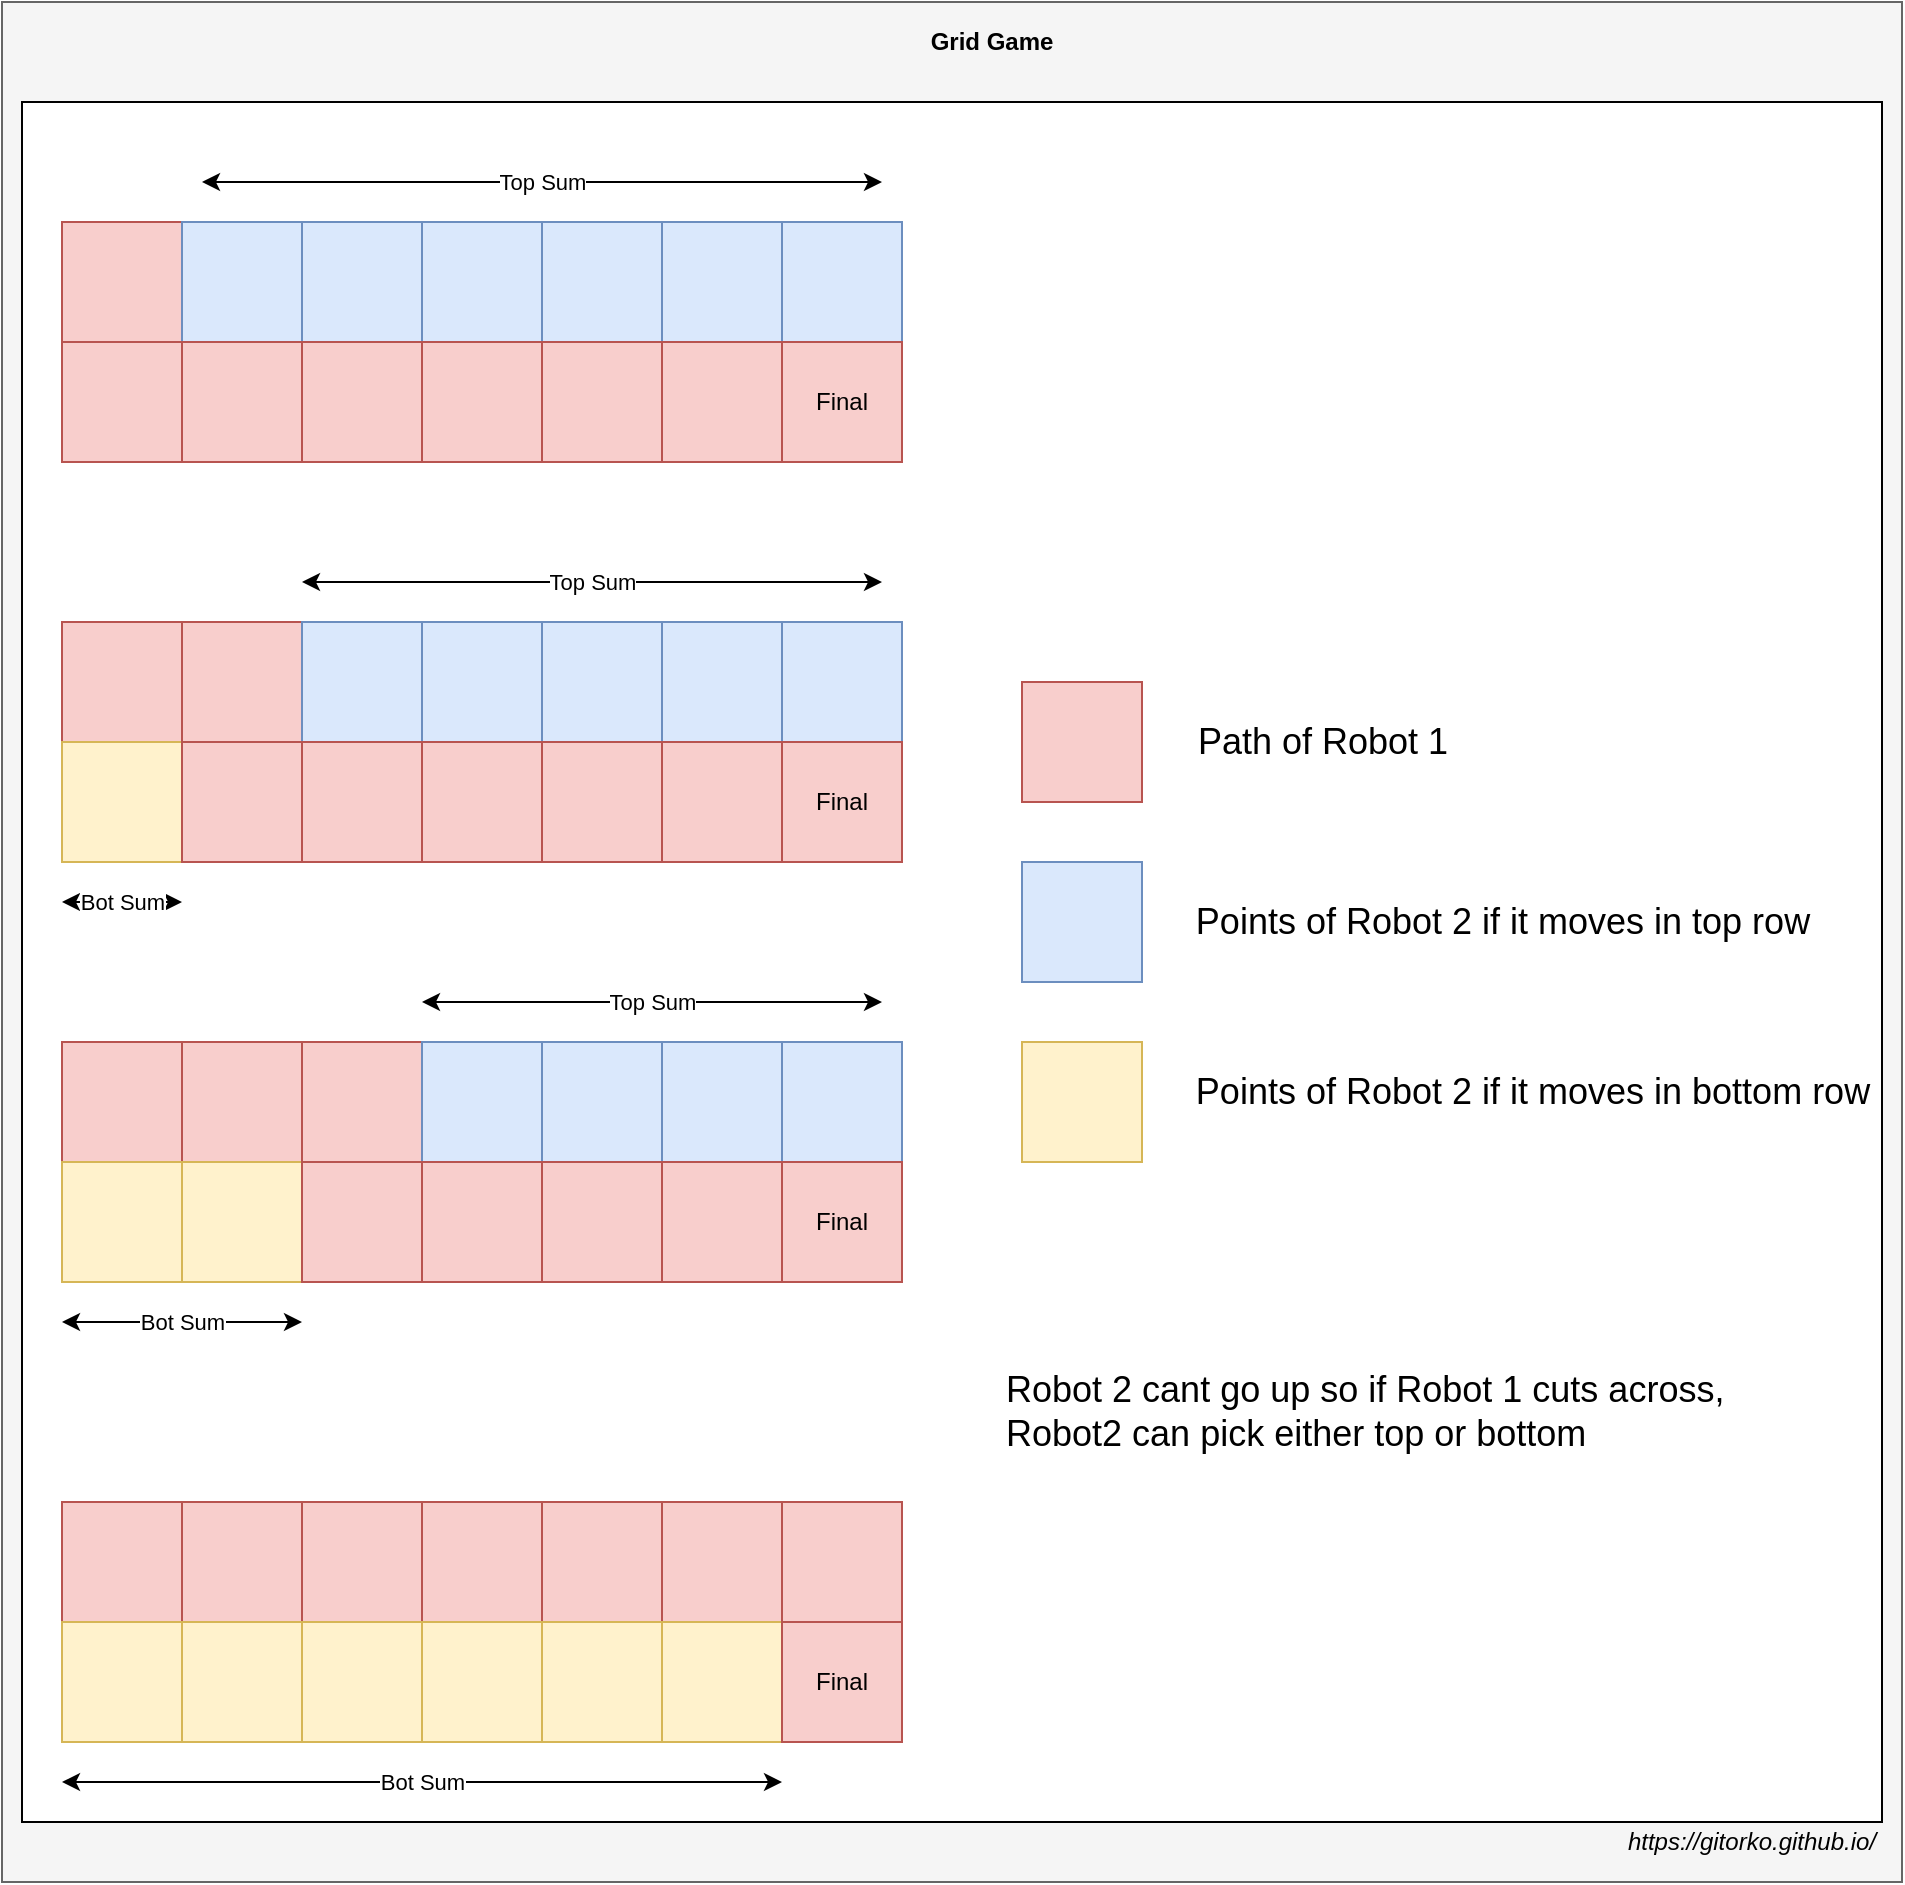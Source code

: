 <mxfile version="12.6.5" type="device"><diagram id="j_KV1y3hieTL8KdBDbeE" name="Page-1"><mxGraphModel dx="1106" dy="852" grid="1" gridSize="10" guides="1" tooltips="1" connect="1" arrows="1" fold="1" page="1" pageScale="1" pageWidth="500" pageHeight="1200" math="0" shadow="0"><root><mxCell id="0"/><mxCell id="1" parent="0"/><mxCell id="LxolhTlgjx2x-HtOCMZL-71" value="" style="rounded=0;whiteSpace=wrap;html=1;fontSize=18;fillColor=#f5f5f5;strokeColor=#666666;fontColor=#333333;" parent="1" vertex="1"><mxGeometry x="10" y="60" width="950" height="940" as="geometry"/></mxCell><mxCell id="LxolhTlgjx2x-HtOCMZL-70" value="" style="rounded=0;whiteSpace=wrap;html=1;fontSize=18;" parent="1" vertex="1"><mxGeometry x="20" y="110" width="930" height="860" as="geometry"/></mxCell><mxCell id="LxolhTlgjx2x-HtOCMZL-1" value="" style="rounded=0;whiteSpace=wrap;html=1;fillColor=#f8cecc;strokeColor=#b85450;" parent="1" vertex="1"><mxGeometry x="40" y="170" width="60" height="60" as="geometry"/></mxCell><mxCell id="LxolhTlgjx2x-HtOCMZL-2" value="" style="rounded=0;whiteSpace=wrap;html=1;fillColor=#dae8fc;strokeColor=#6c8ebf;" parent="1" vertex="1"><mxGeometry x="100" y="170" width="60" height="60" as="geometry"/></mxCell><mxCell id="LxolhTlgjx2x-HtOCMZL-3" value="" style="rounded=0;whiteSpace=wrap;html=1;fillColor=#dae8fc;strokeColor=#6c8ebf;" parent="1" vertex="1"><mxGeometry x="160" y="170" width="60" height="60" as="geometry"/></mxCell><mxCell id="LxolhTlgjx2x-HtOCMZL-4" value="" style="rounded=0;whiteSpace=wrap;html=1;fillColor=#dae8fc;strokeColor=#6c8ebf;" parent="1" vertex="1"><mxGeometry x="220" y="170" width="60" height="60" as="geometry"/></mxCell><mxCell id="LxolhTlgjx2x-HtOCMZL-5" value="" style="rounded=0;whiteSpace=wrap;html=1;fillColor=#dae8fc;strokeColor=#6c8ebf;" parent="1" vertex="1"><mxGeometry x="280" y="170" width="60" height="60" as="geometry"/></mxCell><mxCell id="LxolhTlgjx2x-HtOCMZL-6" value="" style="rounded=0;whiteSpace=wrap;html=1;fillColor=#dae8fc;strokeColor=#6c8ebf;" parent="1" vertex="1"><mxGeometry x="340" y="170" width="60" height="60" as="geometry"/></mxCell><mxCell id="LxolhTlgjx2x-HtOCMZL-7" value="" style="rounded=0;whiteSpace=wrap;html=1;fillColor=#dae8fc;strokeColor=#6c8ebf;" parent="1" vertex="1"><mxGeometry x="400" y="170" width="60" height="60" as="geometry"/></mxCell><mxCell id="LxolhTlgjx2x-HtOCMZL-8" value="" style="rounded=0;whiteSpace=wrap;html=1;fillColor=#f8cecc;strokeColor=#b85450;" parent="1" vertex="1"><mxGeometry x="40" y="230" width="60" height="60" as="geometry"/></mxCell><mxCell id="LxolhTlgjx2x-HtOCMZL-9" value="" style="rounded=0;whiteSpace=wrap;html=1;fillColor=#f8cecc;strokeColor=#b85450;" parent="1" vertex="1"><mxGeometry x="100" y="230" width="60" height="60" as="geometry"/></mxCell><mxCell id="LxolhTlgjx2x-HtOCMZL-10" value="" style="rounded=0;whiteSpace=wrap;html=1;fillColor=#f8cecc;strokeColor=#b85450;" parent="1" vertex="1"><mxGeometry x="160" y="230" width="60" height="60" as="geometry"/></mxCell><mxCell id="LxolhTlgjx2x-HtOCMZL-11" value="" style="rounded=0;whiteSpace=wrap;html=1;fillColor=#f8cecc;strokeColor=#b85450;" parent="1" vertex="1"><mxGeometry x="220" y="230" width="60" height="60" as="geometry"/></mxCell><mxCell id="LxolhTlgjx2x-HtOCMZL-12" value="" style="rounded=0;whiteSpace=wrap;html=1;fillColor=#f8cecc;strokeColor=#b85450;" parent="1" vertex="1"><mxGeometry x="280" y="230" width="60" height="60" as="geometry"/></mxCell><mxCell id="LxolhTlgjx2x-HtOCMZL-13" value="" style="rounded=0;whiteSpace=wrap;html=1;fillColor=#f8cecc;strokeColor=#b85450;" parent="1" vertex="1"><mxGeometry x="340" y="230" width="60" height="60" as="geometry"/></mxCell><mxCell id="LxolhTlgjx2x-HtOCMZL-14" value="Final" style="rounded=0;whiteSpace=wrap;html=1;fillColor=#f8cecc;strokeColor=#b85450;" parent="1" vertex="1"><mxGeometry x="400" y="230" width="60" height="60" as="geometry"/></mxCell><mxCell id="LxolhTlgjx2x-HtOCMZL-15" value="Top Sum" style="endArrow=classic;startArrow=classic;html=1;" parent="1" edge="1"><mxGeometry width="50" height="50" relative="1" as="geometry"><mxPoint x="110" y="150" as="sourcePoint"/><mxPoint x="450" y="150" as="targetPoint"/></mxGeometry></mxCell><mxCell id="LxolhTlgjx2x-HtOCMZL-16" value="" style="rounded=0;whiteSpace=wrap;html=1;fillColor=#f8cecc;strokeColor=#b85450;" parent="1" vertex="1"><mxGeometry x="40" y="370" width="60" height="60" as="geometry"/></mxCell><mxCell id="LxolhTlgjx2x-HtOCMZL-17" value="" style="rounded=0;whiteSpace=wrap;html=1;fillColor=#f8cecc;strokeColor=#b85450;" parent="1" vertex="1"><mxGeometry x="100" y="370" width="60" height="60" as="geometry"/></mxCell><mxCell id="LxolhTlgjx2x-HtOCMZL-18" value="" style="rounded=0;whiteSpace=wrap;html=1;fillColor=#dae8fc;strokeColor=#6c8ebf;" parent="1" vertex="1"><mxGeometry x="160" y="370" width="60" height="60" as="geometry"/></mxCell><mxCell id="LxolhTlgjx2x-HtOCMZL-19" value="" style="rounded=0;whiteSpace=wrap;html=1;fillColor=#dae8fc;strokeColor=#6c8ebf;" parent="1" vertex="1"><mxGeometry x="220" y="370" width="60" height="60" as="geometry"/></mxCell><mxCell id="LxolhTlgjx2x-HtOCMZL-20" value="" style="rounded=0;whiteSpace=wrap;html=1;fillColor=#dae8fc;strokeColor=#6c8ebf;" parent="1" vertex="1"><mxGeometry x="280" y="370" width="60" height="60" as="geometry"/></mxCell><mxCell id="LxolhTlgjx2x-HtOCMZL-21" value="" style="rounded=0;whiteSpace=wrap;html=1;fillColor=#dae8fc;strokeColor=#6c8ebf;" parent="1" vertex="1"><mxGeometry x="340" y="370" width="60" height="60" as="geometry"/></mxCell><mxCell id="LxolhTlgjx2x-HtOCMZL-22" value="" style="rounded=0;whiteSpace=wrap;html=1;fillColor=#dae8fc;strokeColor=#6c8ebf;" parent="1" vertex="1"><mxGeometry x="400" y="370" width="60" height="60" as="geometry"/></mxCell><mxCell id="LxolhTlgjx2x-HtOCMZL-23" value="" style="rounded=0;whiteSpace=wrap;html=1;fillColor=#fff2cc;strokeColor=#d6b656;" parent="1" vertex="1"><mxGeometry x="40" y="430" width="60" height="60" as="geometry"/></mxCell><mxCell id="LxolhTlgjx2x-HtOCMZL-24" value="" style="rounded=0;whiteSpace=wrap;html=1;fillColor=#f8cecc;strokeColor=#b85450;" parent="1" vertex="1"><mxGeometry x="100" y="430" width="60" height="60" as="geometry"/></mxCell><mxCell id="LxolhTlgjx2x-HtOCMZL-25" value="" style="rounded=0;whiteSpace=wrap;html=1;fillColor=#f8cecc;strokeColor=#b85450;" parent="1" vertex="1"><mxGeometry x="160" y="430" width="60" height="60" as="geometry"/></mxCell><mxCell id="LxolhTlgjx2x-HtOCMZL-26" value="" style="rounded=0;whiteSpace=wrap;html=1;fillColor=#f8cecc;strokeColor=#b85450;" parent="1" vertex="1"><mxGeometry x="220" y="430" width="60" height="60" as="geometry"/></mxCell><mxCell id="LxolhTlgjx2x-HtOCMZL-27" value="" style="rounded=0;whiteSpace=wrap;html=1;fillColor=#f8cecc;strokeColor=#b85450;" parent="1" vertex="1"><mxGeometry x="280" y="430" width="60" height="60" as="geometry"/></mxCell><mxCell id="LxolhTlgjx2x-HtOCMZL-28" value="" style="rounded=0;whiteSpace=wrap;html=1;fillColor=#f8cecc;strokeColor=#b85450;" parent="1" vertex="1"><mxGeometry x="340" y="430" width="60" height="60" as="geometry"/></mxCell><mxCell id="LxolhTlgjx2x-HtOCMZL-29" value="Final" style="rounded=0;whiteSpace=wrap;html=1;fillColor=#f8cecc;strokeColor=#b85450;" parent="1" vertex="1"><mxGeometry x="400" y="430" width="60" height="60" as="geometry"/></mxCell><mxCell id="LxolhTlgjx2x-HtOCMZL-30" value="Top Sum" style="endArrow=classic;startArrow=classic;html=1;" parent="1" edge="1"><mxGeometry width="50" height="50" relative="1" as="geometry"><mxPoint x="160" y="350" as="sourcePoint"/><mxPoint x="450" y="350" as="targetPoint"/></mxGeometry></mxCell><mxCell id="LxolhTlgjx2x-HtOCMZL-31" value="Bot Sum" style="endArrow=classic;startArrow=classic;html=1;" parent="1" edge="1"><mxGeometry width="50" height="50" relative="1" as="geometry"><mxPoint x="40" y="510" as="sourcePoint"/><mxPoint x="100" y="510" as="targetPoint"/></mxGeometry></mxCell><mxCell id="LxolhTlgjx2x-HtOCMZL-32" value="" style="rounded=0;whiteSpace=wrap;html=1;fillColor=#f8cecc;strokeColor=#b85450;" parent="1" vertex="1"><mxGeometry x="40" y="580" width="60" height="60" as="geometry"/></mxCell><mxCell id="LxolhTlgjx2x-HtOCMZL-33" value="" style="rounded=0;whiteSpace=wrap;html=1;fillColor=#f8cecc;strokeColor=#b85450;" parent="1" vertex="1"><mxGeometry x="100" y="580" width="60" height="60" as="geometry"/></mxCell><mxCell id="LxolhTlgjx2x-HtOCMZL-34" value="" style="rounded=0;whiteSpace=wrap;html=1;fillColor=#f8cecc;strokeColor=#b85450;" parent="1" vertex="1"><mxGeometry x="160" y="580" width="60" height="60" as="geometry"/></mxCell><mxCell id="LxolhTlgjx2x-HtOCMZL-35" value="" style="rounded=0;whiteSpace=wrap;html=1;fillColor=#dae8fc;strokeColor=#6c8ebf;" parent="1" vertex="1"><mxGeometry x="220" y="580" width="60" height="60" as="geometry"/></mxCell><mxCell id="LxolhTlgjx2x-HtOCMZL-36" value="" style="rounded=0;whiteSpace=wrap;html=1;fillColor=#dae8fc;strokeColor=#6c8ebf;" parent="1" vertex="1"><mxGeometry x="280" y="580" width="60" height="60" as="geometry"/></mxCell><mxCell id="LxolhTlgjx2x-HtOCMZL-37" value="" style="rounded=0;whiteSpace=wrap;html=1;fillColor=#dae8fc;strokeColor=#6c8ebf;" parent="1" vertex="1"><mxGeometry x="340" y="580" width="60" height="60" as="geometry"/></mxCell><mxCell id="LxolhTlgjx2x-HtOCMZL-38" value="" style="rounded=0;whiteSpace=wrap;html=1;fillColor=#dae8fc;strokeColor=#6c8ebf;" parent="1" vertex="1"><mxGeometry x="400" y="580" width="60" height="60" as="geometry"/></mxCell><mxCell id="LxolhTlgjx2x-HtOCMZL-39" value="" style="rounded=0;whiteSpace=wrap;html=1;fillColor=#fff2cc;strokeColor=#d6b656;" parent="1" vertex="1"><mxGeometry x="40" y="640" width="60" height="60" as="geometry"/></mxCell><mxCell id="LxolhTlgjx2x-HtOCMZL-40" value="" style="rounded=0;whiteSpace=wrap;html=1;fillColor=#fff2cc;strokeColor=#d6b656;" parent="1" vertex="1"><mxGeometry x="100" y="640" width="60" height="60" as="geometry"/></mxCell><mxCell id="LxolhTlgjx2x-HtOCMZL-41" value="" style="rounded=0;whiteSpace=wrap;html=1;fillColor=#f8cecc;strokeColor=#b85450;" parent="1" vertex="1"><mxGeometry x="160" y="640" width="60" height="60" as="geometry"/></mxCell><mxCell id="LxolhTlgjx2x-HtOCMZL-42" value="" style="rounded=0;whiteSpace=wrap;html=1;fillColor=#f8cecc;strokeColor=#b85450;" parent="1" vertex="1"><mxGeometry x="220" y="640" width="60" height="60" as="geometry"/></mxCell><mxCell id="LxolhTlgjx2x-HtOCMZL-43" value="" style="rounded=0;whiteSpace=wrap;html=1;fillColor=#f8cecc;strokeColor=#b85450;" parent="1" vertex="1"><mxGeometry x="280" y="640" width="60" height="60" as="geometry"/></mxCell><mxCell id="LxolhTlgjx2x-HtOCMZL-44" value="" style="rounded=0;whiteSpace=wrap;html=1;fillColor=#f8cecc;strokeColor=#b85450;" parent="1" vertex="1"><mxGeometry x="340" y="640" width="60" height="60" as="geometry"/></mxCell><mxCell id="LxolhTlgjx2x-HtOCMZL-45" value="Final" style="rounded=0;whiteSpace=wrap;html=1;fillColor=#f8cecc;strokeColor=#b85450;" parent="1" vertex="1"><mxGeometry x="400" y="640" width="60" height="60" as="geometry"/></mxCell><mxCell id="LxolhTlgjx2x-HtOCMZL-46" value="Top Sum" style="endArrow=classic;startArrow=classic;html=1;" parent="1" edge="1"><mxGeometry width="50" height="50" relative="1" as="geometry"><mxPoint x="220" y="560" as="sourcePoint"/><mxPoint x="450" y="560" as="targetPoint"/></mxGeometry></mxCell><mxCell id="LxolhTlgjx2x-HtOCMZL-47" value="Bot Sum" style="endArrow=classic;startArrow=classic;html=1;" parent="1" edge="1"><mxGeometry width="50" height="50" relative="1" as="geometry"><mxPoint x="40" y="720" as="sourcePoint"/><mxPoint x="160" y="720" as="targetPoint"/></mxGeometry></mxCell><mxCell id="LxolhTlgjx2x-HtOCMZL-48" value="" style="rounded=0;whiteSpace=wrap;html=1;fillColor=#f8cecc;strokeColor=#b85450;" parent="1" vertex="1"><mxGeometry x="40" y="810" width="60" height="60" as="geometry"/></mxCell><mxCell id="LxolhTlgjx2x-HtOCMZL-49" value="" style="rounded=0;whiteSpace=wrap;html=1;fillColor=#f8cecc;strokeColor=#b85450;" parent="1" vertex="1"><mxGeometry x="100" y="810" width="60" height="60" as="geometry"/></mxCell><mxCell id="LxolhTlgjx2x-HtOCMZL-50" value="" style="rounded=0;whiteSpace=wrap;html=1;fillColor=#f8cecc;strokeColor=#b85450;" parent="1" vertex="1"><mxGeometry x="160" y="810" width="60" height="60" as="geometry"/></mxCell><mxCell id="LxolhTlgjx2x-HtOCMZL-51" value="" style="rounded=0;whiteSpace=wrap;html=1;fillColor=#f8cecc;strokeColor=#b85450;" parent="1" vertex="1"><mxGeometry x="220" y="810" width="60" height="60" as="geometry"/></mxCell><mxCell id="LxolhTlgjx2x-HtOCMZL-52" value="" style="rounded=0;whiteSpace=wrap;html=1;fillColor=#f8cecc;strokeColor=#b85450;" parent="1" vertex="1"><mxGeometry x="280" y="810" width="60" height="60" as="geometry"/></mxCell><mxCell id="LxolhTlgjx2x-HtOCMZL-53" value="" style="rounded=0;whiteSpace=wrap;html=1;fillColor=#f8cecc;strokeColor=#b85450;" parent="1" vertex="1"><mxGeometry x="340" y="810" width="60" height="60" as="geometry"/></mxCell><mxCell id="LxolhTlgjx2x-HtOCMZL-54" value="" style="rounded=0;whiteSpace=wrap;html=1;fillColor=#f8cecc;strokeColor=#b85450;" parent="1" vertex="1"><mxGeometry x="400" y="810" width="60" height="60" as="geometry"/></mxCell><mxCell id="LxolhTlgjx2x-HtOCMZL-55" value="" style="rounded=0;whiteSpace=wrap;html=1;fillColor=#fff2cc;strokeColor=#d6b656;" parent="1" vertex="1"><mxGeometry x="40" y="870" width="60" height="60" as="geometry"/></mxCell><mxCell id="LxolhTlgjx2x-HtOCMZL-56" value="" style="rounded=0;whiteSpace=wrap;html=1;fillColor=#fff2cc;strokeColor=#d6b656;" parent="1" vertex="1"><mxGeometry x="100" y="870" width="60" height="60" as="geometry"/></mxCell><mxCell id="LxolhTlgjx2x-HtOCMZL-57" value="" style="rounded=0;whiteSpace=wrap;html=1;fillColor=#fff2cc;strokeColor=#d6b656;" parent="1" vertex="1"><mxGeometry x="160" y="870" width="60" height="60" as="geometry"/></mxCell><mxCell id="LxolhTlgjx2x-HtOCMZL-58" value="" style="rounded=0;whiteSpace=wrap;html=1;fillColor=#fff2cc;strokeColor=#d6b656;" parent="1" vertex="1"><mxGeometry x="220" y="870" width="60" height="60" as="geometry"/></mxCell><mxCell id="LxolhTlgjx2x-HtOCMZL-59" value="" style="rounded=0;whiteSpace=wrap;html=1;fillColor=#fff2cc;strokeColor=#d6b656;" parent="1" vertex="1"><mxGeometry x="280" y="870" width="60" height="60" as="geometry"/></mxCell><mxCell id="LxolhTlgjx2x-HtOCMZL-60" value="" style="rounded=0;whiteSpace=wrap;html=1;fillColor=#fff2cc;strokeColor=#d6b656;" parent="1" vertex="1"><mxGeometry x="340" y="870" width="60" height="60" as="geometry"/></mxCell><mxCell id="LxolhTlgjx2x-HtOCMZL-61" value="Final" style="rounded=0;whiteSpace=wrap;html=1;fillColor=#f8cecc;strokeColor=#b85450;" parent="1" vertex="1"><mxGeometry x="400" y="870" width="60" height="60" as="geometry"/></mxCell><mxCell id="LxolhTlgjx2x-HtOCMZL-64" value="" style="rounded=0;whiteSpace=wrap;html=1;fillColor=#f8cecc;strokeColor=#b85450;" parent="1" vertex="1"><mxGeometry x="520" y="400" width="60" height="60" as="geometry"/></mxCell><mxCell id="LxolhTlgjx2x-HtOCMZL-65" value="Path of Robot 1" style="text;html=1;align=center;verticalAlign=middle;resizable=0;points=[];autosize=1;fontSize=18;" parent="1" vertex="1"><mxGeometry x="600" y="415" width="140" height="30" as="geometry"/></mxCell><mxCell id="LxolhTlgjx2x-HtOCMZL-66" value="" style="rounded=0;whiteSpace=wrap;html=1;fillColor=#fff2cc;strokeColor=#d6b656;" parent="1" vertex="1"><mxGeometry x="520" y="580" width="60" height="60" as="geometry"/></mxCell><mxCell id="LxolhTlgjx2x-HtOCMZL-67" value="" style="rounded=0;whiteSpace=wrap;html=1;fillColor=#dae8fc;strokeColor=#6c8ebf;" parent="1" vertex="1"><mxGeometry x="520" y="490" width="60" height="60" as="geometry"/></mxCell><mxCell id="LxolhTlgjx2x-HtOCMZL-68" value="Points of Robot 2 if it moves in top row" style="text;html=1;align=center;verticalAlign=middle;resizable=0;points=[];autosize=1;fontSize=18;" parent="1" vertex="1"><mxGeometry x="600" y="505" width="320" height="30" as="geometry"/></mxCell><mxCell id="LxolhTlgjx2x-HtOCMZL-69" value="Points of Robot 2 if it moves in bottom row" style="text;html=1;align=center;verticalAlign=middle;resizable=0;points=[];autosize=1;fontSize=18;" parent="1" vertex="1"><mxGeometry x="600" y="590" width="350" height="30" as="geometry"/></mxCell><mxCell id="LxolhTlgjx2x-HtOCMZL-73" value="Grid Game" style="text;html=1;strokeColor=none;fillColor=none;align=center;verticalAlign=middle;whiteSpace=wrap;rounded=0;fontSize=12;fontStyle=1" parent="1" vertex="1"><mxGeometry x="470" y="70" width="70" height="20" as="geometry"/></mxCell><mxCell id="LxolhTlgjx2x-HtOCMZL-74" value="https://gitorko.github.io/" style="text;html=1;strokeColor=none;fillColor=none;align=center;verticalAlign=middle;whiteSpace=wrap;rounded=0;fontSize=12;fontStyle=2" parent="1" vertex="1"><mxGeometry x="820" y="970" width="130" height="20" as="geometry"/></mxCell><mxCell id="LxolhTlgjx2x-HtOCMZL-63" value="Bot Sum" style="endArrow=classic;startArrow=classic;html=1;" parent="1" edge="1"><mxGeometry width="50" height="50" relative="1" as="geometry"><mxPoint x="40" y="950" as="sourcePoint"/><mxPoint x="400" y="950" as="targetPoint"/></mxGeometry></mxCell><mxCell id="q6uKJekmu-C8sVyfJ4IR-1" value="Robot 2 cant go up so if Robot 1 cuts across, &lt;br&gt;Robot2 can pick either top or bottom" style="text;html=1;align=left;verticalAlign=middle;resizable=0;points=[];autosize=1;fontSize=18;" vertex="1" parent="1"><mxGeometry x="510" y="740" width="370" height="50" as="geometry"/></mxCell></root></mxGraphModel></diagram></mxfile>